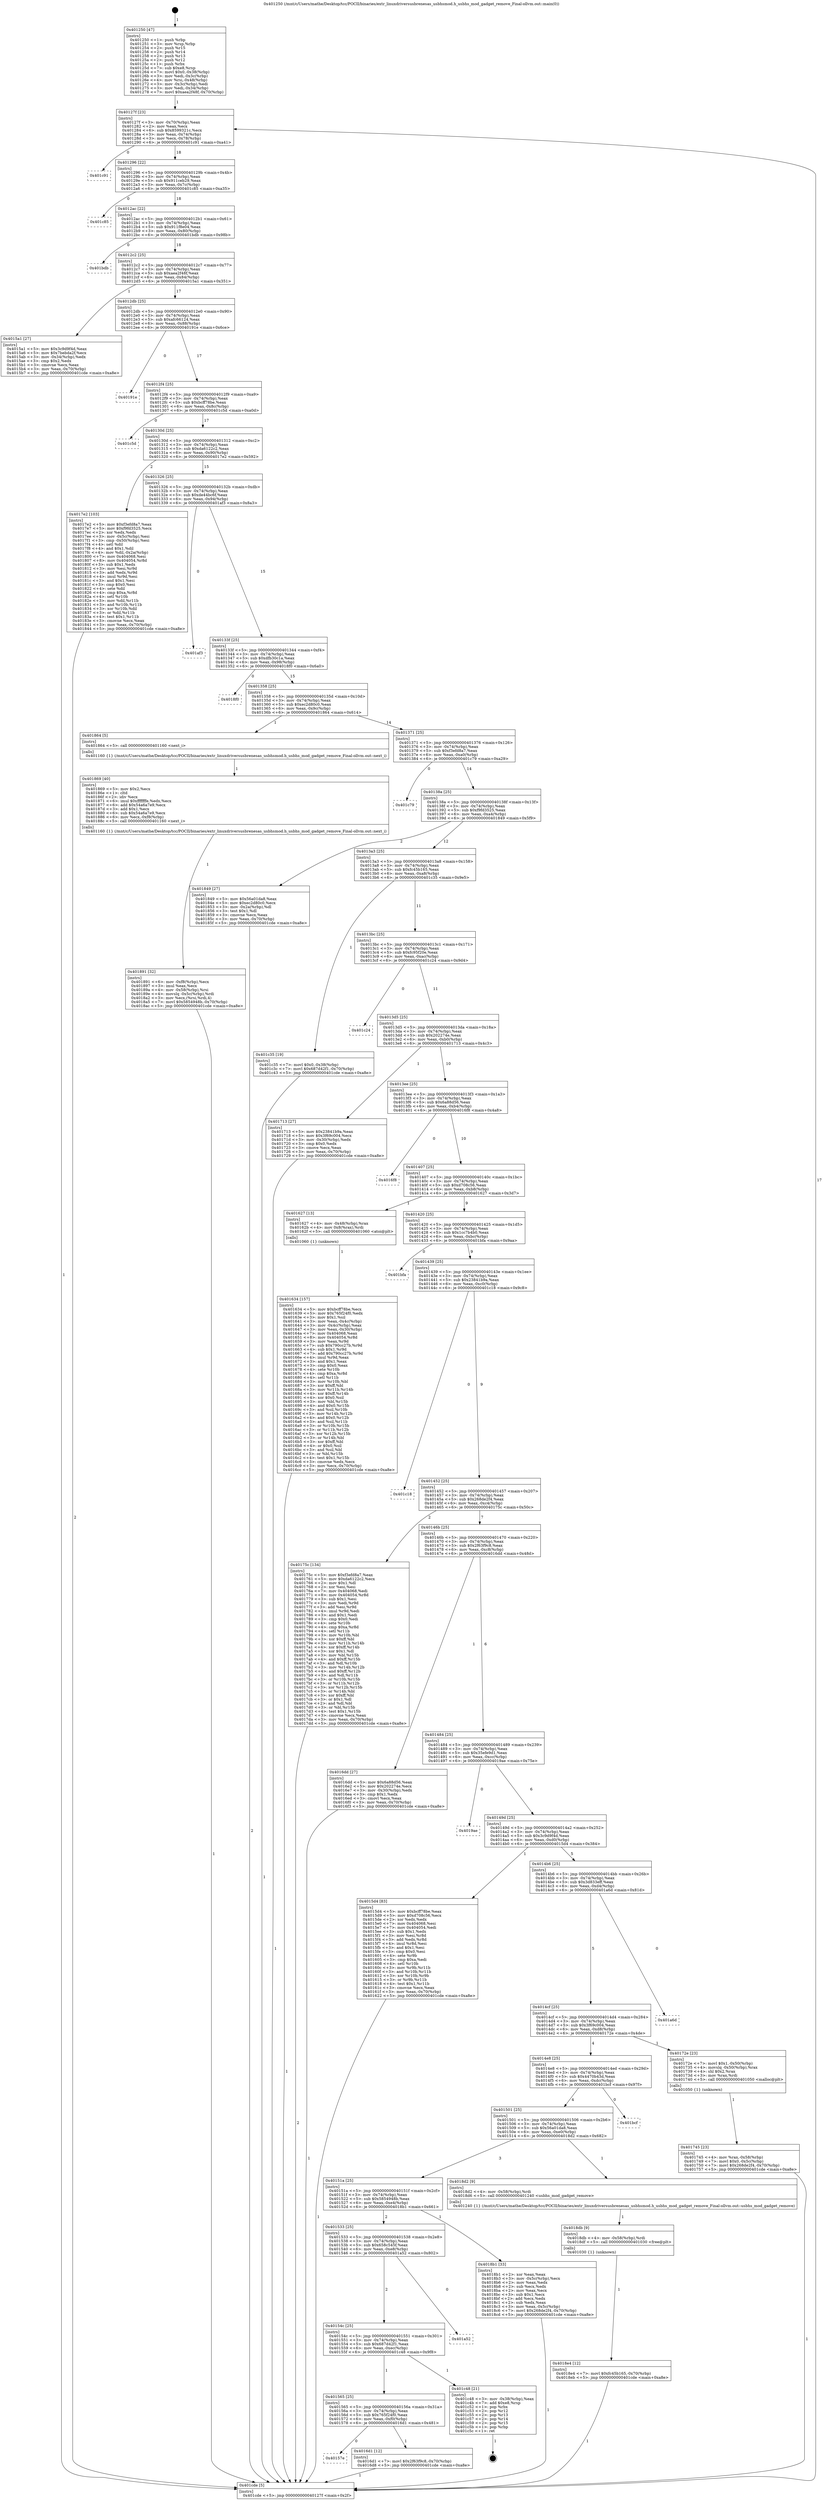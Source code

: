 digraph "0x401250" {
  label = "0x401250 (/mnt/c/Users/mathe/Desktop/tcc/POCII/binaries/extr_linuxdriversusbrenesas_usbhsmod.h_usbhs_mod_gadget_remove_Final-ollvm.out::main(0))"
  labelloc = "t"
  node[shape=record]

  Entry [label="",width=0.3,height=0.3,shape=circle,fillcolor=black,style=filled]
  "0x40127f" [label="{
     0x40127f [23]\l
     | [instrs]\l
     &nbsp;&nbsp;0x40127f \<+3\>: mov -0x70(%rbp),%eax\l
     &nbsp;&nbsp;0x401282 \<+2\>: mov %eax,%ecx\l
     &nbsp;&nbsp;0x401284 \<+6\>: sub $0x8599321c,%ecx\l
     &nbsp;&nbsp;0x40128a \<+3\>: mov %eax,-0x74(%rbp)\l
     &nbsp;&nbsp;0x40128d \<+3\>: mov %ecx,-0x78(%rbp)\l
     &nbsp;&nbsp;0x401290 \<+6\>: je 0000000000401c91 \<main+0xa41\>\l
  }"]
  "0x401c91" [label="{
     0x401c91\l
  }", style=dashed]
  "0x401296" [label="{
     0x401296 [22]\l
     | [instrs]\l
     &nbsp;&nbsp;0x401296 \<+5\>: jmp 000000000040129b \<main+0x4b\>\l
     &nbsp;&nbsp;0x40129b \<+3\>: mov -0x74(%rbp),%eax\l
     &nbsp;&nbsp;0x40129e \<+5\>: sub $0x911ceb29,%eax\l
     &nbsp;&nbsp;0x4012a3 \<+3\>: mov %eax,-0x7c(%rbp)\l
     &nbsp;&nbsp;0x4012a6 \<+6\>: je 0000000000401c85 \<main+0xa35\>\l
  }"]
  Exit [label="",width=0.3,height=0.3,shape=circle,fillcolor=black,style=filled,peripheries=2]
  "0x401c85" [label="{
     0x401c85\l
  }", style=dashed]
  "0x4012ac" [label="{
     0x4012ac [22]\l
     | [instrs]\l
     &nbsp;&nbsp;0x4012ac \<+5\>: jmp 00000000004012b1 \<main+0x61\>\l
     &nbsp;&nbsp;0x4012b1 \<+3\>: mov -0x74(%rbp),%eax\l
     &nbsp;&nbsp;0x4012b4 \<+5\>: sub $0x911f8e04,%eax\l
     &nbsp;&nbsp;0x4012b9 \<+3\>: mov %eax,-0x80(%rbp)\l
     &nbsp;&nbsp;0x4012bc \<+6\>: je 0000000000401bdb \<main+0x98b\>\l
  }"]
  "0x4018e4" [label="{
     0x4018e4 [12]\l
     | [instrs]\l
     &nbsp;&nbsp;0x4018e4 \<+7\>: movl $0xfc45b165,-0x70(%rbp)\l
     &nbsp;&nbsp;0x4018eb \<+5\>: jmp 0000000000401cde \<main+0xa8e\>\l
  }"]
  "0x401bdb" [label="{
     0x401bdb\l
  }", style=dashed]
  "0x4012c2" [label="{
     0x4012c2 [25]\l
     | [instrs]\l
     &nbsp;&nbsp;0x4012c2 \<+5\>: jmp 00000000004012c7 \<main+0x77\>\l
     &nbsp;&nbsp;0x4012c7 \<+3\>: mov -0x74(%rbp),%eax\l
     &nbsp;&nbsp;0x4012ca \<+5\>: sub $0xaea2f48f,%eax\l
     &nbsp;&nbsp;0x4012cf \<+6\>: mov %eax,-0x84(%rbp)\l
     &nbsp;&nbsp;0x4012d5 \<+6\>: je 00000000004015a1 \<main+0x351\>\l
  }"]
  "0x4018db" [label="{
     0x4018db [9]\l
     | [instrs]\l
     &nbsp;&nbsp;0x4018db \<+4\>: mov -0x58(%rbp),%rdi\l
     &nbsp;&nbsp;0x4018df \<+5\>: call 0000000000401030 \<free@plt\>\l
     | [calls]\l
     &nbsp;&nbsp;0x401030 \{1\} (unknown)\l
  }"]
  "0x4015a1" [label="{
     0x4015a1 [27]\l
     | [instrs]\l
     &nbsp;&nbsp;0x4015a1 \<+5\>: mov $0x3c9d9f4d,%eax\l
     &nbsp;&nbsp;0x4015a6 \<+5\>: mov $0x7bebda2f,%ecx\l
     &nbsp;&nbsp;0x4015ab \<+3\>: mov -0x34(%rbp),%edx\l
     &nbsp;&nbsp;0x4015ae \<+3\>: cmp $0x2,%edx\l
     &nbsp;&nbsp;0x4015b1 \<+3\>: cmovne %ecx,%eax\l
     &nbsp;&nbsp;0x4015b4 \<+3\>: mov %eax,-0x70(%rbp)\l
     &nbsp;&nbsp;0x4015b7 \<+5\>: jmp 0000000000401cde \<main+0xa8e\>\l
  }"]
  "0x4012db" [label="{
     0x4012db [25]\l
     | [instrs]\l
     &nbsp;&nbsp;0x4012db \<+5\>: jmp 00000000004012e0 \<main+0x90\>\l
     &nbsp;&nbsp;0x4012e0 \<+3\>: mov -0x74(%rbp),%eax\l
     &nbsp;&nbsp;0x4012e3 \<+5\>: sub $0xafc66124,%eax\l
     &nbsp;&nbsp;0x4012e8 \<+6\>: mov %eax,-0x88(%rbp)\l
     &nbsp;&nbsp;0x4012ee \<+6\>: je 000000000040191e \<main+0x6ce\>\l
  }"]
  "0x401cde" [label="{
     0x401cde [5]\l
     | [instrs]\l
     &nbsp;&nbsp;0x401cde \<+5\>: jmp 000000000040127f \<main+0x2f\>\l
  }"]
  "0x401250" [label="{
     0x401250 [47]\l
     | [instrs]\l
     &nbsp;&nbsp;0x401250 \<+1\>: push %rbp\l
     &nbsp;&nbsp;0x401251 \<+3\>: mov %rsp,%rbp\l
     &nbsp;&nbsp;0x401254 \<+2\>: push %r15\l
     &nbsp;&nbsp;0x401256 \<+2\>: push %r14\l
     &nbsp;&nbsp;0x401258 \<+2\>: push %r13\l
     &nbsp;&nbsp;0x40125a \<+2\>: push %r12\l
     &nbsp;&nbsp;0x40125c \<+1\>: push %rbx\l
     &nbsp;&nbsp;0x40125d \<+7\>: sub $0xe8,%rsp\l
     &nbsp;&nbsp;0x401264 \<+7\>: movl $0x0,-0x38(%rbp)\l
     &nbsp;&nbsp;0x40126b \<+3\>: mov %edi,-0x3c(%rbp)\l
     &nbsp;&nbsp;0x40126e \<+4\>: mov %rsi,-0x48(%rbp)\l
     &nbsp;&nbsp;0x401272 \<+3\>: mov -0x3c(%rbp),%edi\l
     &nbsp;&nbsp;0x401275 \<+3\>: mov %edi,-0x34(%rbp)\l
     &nbsp;&nbsp;0x401278 \<+7\>: movl $0xaea2f48f,-0x70(%rbp)\l
  }"]
  "0x401891" [label="{
     0x401891 [32]\l
     | [instrs]\l
     &nbsp;&nbsp;0x401891 \<+6\>: mov -0xf8(%rbp),%ecx\l
     &nbsp;&nbsp;0x401897 \<+3\>: imul %eax,%ecx\l
     &nbsp;&nbsp;0x40189a \<+4\>: mov -0x58(%rbp),%rsi\l
     &nbsp;&nbsp;0x40189e \<+4\>: movslq -0x5c(%rbp),%rdi\l
     &nbsp;&nbsp;0x4018a2 \<+3\>: mov %ecx,(%rsi,%rdi,4)\l
     &nbsp;&nbsp;0x4018a5 \<+7\>: movl $0x5854948b,-0x70(%rbp)\l
     &nbsp;&nbsp;0x4018ac \<+5\>: jmp 0000000000401cde \<main+0xa8e\>\l
  }"]
  "0x40191e" [label="{
     0x40191e\l
  }", style=dashed]
  "0x4012f4" [label="{
     0x4012f4 [25]\l
     | [instrs]\l
     &nbsp;&nbsp;0x4012f4 \<+5\>: jmp 00000000004012f9 \<main+0xa9\>\l
     &nbsp;&nbsp;0x4012f9 \<+3\>: mov -0x74(%rbp),%eax\l
     &nbsp;&nbsp;0x4012fc \<+5\>: sub $0xbcff78be,%eax\l
     &nbsp;&nbsp;0x401301 \<+6\>: mov %eax,-0x8c(%rbp)\l
     &nbsp;&nbsp;0x401307 \<+6\>: je 0000000000401c5d \<main+0xa0d\>\l
  }"]
  "0x401869" [label="{
     0x401869 [40]\l
     | [instrs]\l
     &nbsp;&nbsp;0x401869 \<+5\>: mov $0x2,%ecx\l
     &nbsp;&nbsp;0x40186e \<+1\>: cltd\l
     &nbsp;&nbsp;0x40186f \<+2\>: idiv %ecx\l
     &nbsp;&nbsp;0x401871 \<+6\>: imul $0xfffffffe,%edx,%ecx\l
     &nbsp;&nbsp;0x401877 \<+6\>: add $0x54a6a7e9,%ecx\l
     &nbsp;&nbsp;0x40187d \<+3\>: add $0x1,%ecx\l
     &nbsp;&nbsp;0x401880 \<+6\>: sub $0x54a6a7e9,%ecx\l
     &nbsp;&nbsp;0x401886 \<+6\>: mov %ecx,-0xf8(%rbp)\l
     &nbsp;&nbsp;0x40188c \<+5\>: call 0000000000401160 \<next_i\>\l
     | [calls]\l
     &nbsp;&nbsp;0x401160 \{1\} (/mnt/c/Users/mathe/Desktop/tcc/POCII/binaries/extr_linuxdriversusbrenesas_usbhsmod.h_usbhs_mod_gadget_remove_Final-ollvm.out::next_i)\l
  }"]
  "0x401c5d" [label="{
     0x401c5d\l
  }", style=dashed]
  "0x40130d" [label="{
     0x40130d [25]\l
     | [instrs]\l
     &nbsp;&nbsp;0x40130d \<+5\>: jmp 0000000000401312 \<main+0xc2\>\l
     &nbsp;&nbsp;0x401312 \<+3\>: mov -0x74(%rbp),%eax\l
     &nbsp;&nbsp;0x401315 \<+5\>: sub $0xda6122c2,%eax\l
     &nbsp;&nbsp;0x40131a \<+6\>: mov %eax,-0x90(%rbp)\l
     &nbsp;&nbsp;0x401320 \<+6\>: je 00000000004017e2 \<main+0x592\>\l
  }"]
  "0x401745" [label="{
     0x401745 [23]\l
     | [instrs]\l
     &nbsp;&nbsp;0x401745 \<+4\>: mov %rax,-0x58(%rbp)\l
     &nbsp;&nbsp;0x401749 \<+7\>: movl $0x0,-0x5c(%rbp)\l
     &nbsp;&nbsp;0x401750 \<+7\>: movl $0x268de2f4,-0x70(%rbp)\l
     &nbsp;&nbsp;0x401757 \<+5\>: jmp 0000000000401cde \<main+0xa8e\>\l
  }"]
  "0x4017e2" [label="{
     0x4017e2 [103]\l
     | [instrs]\l
     &nbsp;&nbsp;0x4017e2 \<+5\>: mov $0xf3efd8a7,%eax\l
     &nbsp;&nbsp;0x4017e7 \<+5\>: mov $0xf9fd3525,%ecx\l
     &nbsp;&nbsp;0x4017ec \<+2\>: xor %edx,%edx\l
     &nbsp;&nbsp;0x4017ee \<+3\>: mov -0x5c(%rbp),%esi\l
     &nbsp;&nbsp;0x4017f1 \<+3\>: cmp -0x50(%rbp),%esi\l
     &nbsp;&nbsp;0x4017f4 \<+4\>: setl %dil\l
     &nbsp;&nbsp;0x4017f8 \<+4\>: and $0x1,%dil\l
     &nbsp;&nbsp;0x4017fc \<+4\>: mov %dil,-0x2a(%rbp)\l
     &nbsp;&nbsp;0x401800 \<+7\>: mov 0x404068,%esi\l
     &nbsp;&nbsp;0x401807 \<+8\>: mov 0x404054,%r8d\l
     &nbsp;&nbsp;0x40180f \<+3\>: sub $0x1,%edx\l
     &nbsp;&nbsp;0x401812 \<+3\>: mov %esi,%r9d\l
     &nbsp;&nbsp;0x401815 \<+3\>: add %edx,%r9d\l
     &nbsp;&nbsp;0x401818 \<+4\>: imul %r9d,%esi\l
     &nbsp;&nbsp;0x40181c \<+3\>: and $0x1,%esi\l
     &nbsp;&nbsp;0x40181f \<+3\>: cmp $0x0,%esi\l
     &nbsp;&nbsp;0x401822 \<+4\>: sete %dil\l
     &nbsp;&nbsp;0x401826 \<+4\>: cmp $0xa,%r8d\l
     &nbsp;&nbsp;0x40182a \<+4\>: setl %r10b\l
     &nbsp;&nbsp;0x40182e \<+3\>: mov %dil,%r11b\l
     &nbsp;&nbsp;0x401831 \<+3\>: and %r10b,%r11b\l
     &nbsp;&nbsp;0x401834 \<+3\>: xor %r10b,%dil\l
     &nbsp;&nbsp;0x401837 \<+3\>: or %dil,%r11b\l
     &nbsp;&nbsp;0x40183a \<+4\>: test $0x1,%r11b\l
     &nbsp;&nbsp;0x40183e \<+3\>: cmovne %ecx,%eax\l
     &nbsp;&nbsp;0x401841 \<+3\>: mov %eax,-0x70(%rbp)\l
     &nbsp;&nbsp;0x401844 \<+5\>: jmp 0000000000401cde \<main+0xa8e\>\l
  }"]
  "0x401326" [label="{
     0x401326 [25]\l
     | [instrs]\l
     &nbsp;&nbsp;0x401326 \<+5\>: jmp 000000000040132b \<main+0xdb\>\l
     &nbsp;&nbsp;0x40132b \<+3\>: mov -0x74(%rbp),%eax\l
     &nbsp;&nbsp;0x40132e \<+5\>: sub $0xde44bc6f,%eax\l
     &nbsp;&nbsp;0x401333 \<+6\>: mov %eax,-0x94(%rbp)\l
     &nbsp;&nbsp;0x401339 \<+6\>: je 0000000000401af3 \<main+0x8a3\>\l
  }"]
  "0x40157e" [label="{
     0x40157e\l
  }", style=dashed]
  "0x401af3" [label="{
     0x401af3\l
  }", style=dashed]
  "0x40133f" [label="{
     0x40133f [25]\l
     | [instrs]\l
     &nbsp;&nbsp;0x40133f \<+5\>: jmp 0000000000401344 \<main+0xf4\>\l
     &nbsp;&nbsp;0x401344 \<+3\>: mov -0x74(%rbp),%eax\l
     &nbsp;&nbsp;0x401347 \<+5\>: sub $0xdfb30c1a,%eax\l
     &nbsp;&nbsp;0x40134c \<+6\>: mov %eax,-0x98(%rbp)\l
     &nbsp;&nbsp;0x401352 \<+6\>: je 00000000004018f0 \<main+0x6a0\>\l
  }"]
  "0x4016d1" [label="{
     0x4016d1 [12]\l
     | [instrs]\l
     &nbsp;&nbsp;0x4016d1 \<+7\>: movl $0x2f63f9c8,-0x70(%rbp)\l
     &nbsp;&nbsp;0x4016d8 \<+5\>: jmp 0000000000401cde \<main+0xa8e\>\l
  }"]
  "0x4018f0" [label="{
     0x4018f0\l
  }", style=dashed]
  "0x401358" [label="{
     0x401358 [25]\l
     | [instrs]\l
     &nbsp;&nbsp;0x401358 \<+5\>: jmp 000000000040135d \<main+0x10d\>\l
     &nbsp;&nbsp;0x40135d \<+3\>: mov -0x74(%rbp),%eax\l
     &nbsp;&nbsp;0x401360 \<+5\>: sub $0xec2d80c0,%eax\l
     &nbsp;&nbsp;0x401365 \<+6\>: mov %eax,-0x9c(%rbp)\l
     &nbsp;&nbsp;0x40136b \<+6\>: je 0000000000401864 \<main+0x614\>\l
  }"]
  "0x401565" [label="{
     0x401565 [25]\l
     | [instrs]\l
     &nbsp;&nbsp;0x401565 \<+5\>: jmp 000000000040156a \<main+0x31a\>\l
     &nbsp;&nbsp;0x40156a \<+3\>: mov -0x74(%rbp),%eax\l
     &nbsp;&nbsp;0x40156d \<+5\>: sub $0x765f24f0,%eax\l
     &nbsp;&nbsp;0x401572 \<+6\>: mov %eax,-0xf0(%rbp)\l
     &nbsp;&nbsp;0x401578 \<+6\>: je 00000000004016d1 \<main+0x481\>\l
  }"]
  "0x401864" [label="{
     0x401864 [5]\l
     | [instrs]\l
     &nbsp;&nbsp;0x401864 \<+5\>: call 0000000000401160 \<next_i\>\l
     | [calls]\l
     &nbsp;&nbsp;0x401160 \{1\} (/mnt/c/Users/mathe/Desktop/tcc/POCII/binaries/extr_linuxdriversusbrenesas_usbhsmod.h_usbhs_mod_gadget_remove_Final-ollvm.out::next_i)\l
  }"]
  "0x401371" [label="{
     0x401371 [25]\l
     | [instrs]\l
     &nbsp;&nbsp;0x401371 \<+5\>: jmp 0000000000401376 \<main+0x126\>\l
     &nbsp;&nbsp;0x401376 \<+3\>: mov -0x74(%rbp),%eax\l
     &nbsp;&nbsp;0x401379 \<+5\>: sub $0xf3efd8a7,%eax\l
     &nbsp;&nbsp;0x40137e \<+6\>: mov %eax,-0xa0(%rbp)\l
     &nbsp;&nbsp;0x401384 \<+6\>: je 0000000000401c79 \<main+0xa29\>\l
  }"]
  "0x401c48" [label="{
     0x401c48 [21]\l
     | [instrs]\l
     &nbsp;&nbsp;0x401c48 \<+3\>: mov -0x38(%rbp),%eax\l
     &nbsp;&nbsp;0x401c4b \<+7\>: add $0xe8,%rsp\l
     &nbsp;&nbsp;0x401c52 \<+1\>: pop %rbx\l
     &nbsp;&nbsp;0x401c53 \<+2\>: pop %r12\l
     &nbsp;&nbsp;0x401c55 \<+2\>: pop %r13\l
     &nbsp;&nbsp;0x401c57 \<+2\>: pop %r14\l
     &nbsp;&nbsp;0x401c59 \<+2\>: pop %r15\l
     &nbsp;&nbsp;0x401c5b \<+1\>: pop %rbp\l
     &nbsp;&nbsp;0x401c5c \<+1\>: ret\l
  }"]
  "0x401c79" [label="{
     0x401c79\l
  }", style=dashed]
  "0x40138a" [label="{
     0x40138a [25]\l
     | [instrs]\l
     &nbsp;&nbsp;0x40138a \<+5\>: jmp 000000000040138f \<main+0x13f\>\l
     &nbsp;&nbsp;0x40138f \<+3\>: mov -0x74(%rbp),%eax\l
     &nbsp;&nbsp;0x401392 \<+5\>: sub $0xf9fd3525,%eax\l
     &nbsp;&nbsp;0x401397 \<+6\>: mov %eax,-0xa4(%rbp)\l
     &nbsp;&nbsp;0x40139d \<+6\>: je 0000000000401849 \<main+0x5f9\>\l
  }"]
  "0x40154c" [label="{
     0x40154c [25]\l
     | [instrs]\l
     &nbsp;&nbsp;0x40154c \<+5\>: jmp 0000000000401551 \<main+0x301\>\l
     &nbsp;&nbsp;0x401551 \<+3\>: mov -0x74(%rbp),%eax\l
     &nbsp;&nbsp;0x401554 \<+5\>: sub $0x687d42f1,%eax\l
     &nbsp;&nbsp;0x401559 \<+6\>: mov %eax,-0xec(%rbp)\l
     &nbsp;&nbsp;0x40155f \<+6\>: je 0000000000401c48 \<main+0x9f8\>\l
  }"]
  "0x401849" [label="{
     0x401849 [27]\l
     | [instrs]\l
     &nbsp;&nbsp;0x401849 \<+5\>: mov $0x56a01da8,%eax\l
     &nbsp;&nbsp;0x40184e \<+5\>: mov $0xec2d80c0,%ecx\l
     &nbsp;&nbsp;0x401853 \<+3\>: mov -0x2a(%rbp),%dl\l
     &nbsp;&nbsp;0x401856 \<+3\>: test $0x1,%dl\l
     &nbsp;&nbsp;0x401859 \<+3\>: cmovne %ecx,%eax\l
     &nbsp;&nbsp;0x40185c \<+3\>: mov %eax,-0x70(%rbp)\l
     &nbsp;&nbsp;0x40185f \<+5\>: jmp 0000000000401cde \<main+0xa8e\>\l
  }"]
  "0x4013a3" [label="{
     0x4013a3 [25]\l
     | [instrs]\l
     &nbsp;&nbsp;0x4013a3 \<+5\>: jmp 00000000004013a8 \<main+0x158\>\l
     &nbsp;&nbsp;0x4013a8 \<+3\>: mov -0x74(%rbp),%eax\l
     &nbsp;&nbsp;0x4013ab \<+5\>: sub $0xfc45b165,%eax\l
     &nbsp;&nbsp;0x4013b0 \<+6\>: mov %eax,-0xa8(%rbp)\l
     &nbsp;&nbsp;0x4013b6 \<+6\>: je 0000000000401c35 \<main+0x9e5\>\l
  }"]
  "0x401a52" [label="{
     0x401a52\l
  }", style=dashed]
  "0x401c35" [label="{
     0x401c35 [19]\l
     | [instrs]\l
     &nbsp;&nbsp;0x401c35 \<+7\>: movl $0x0,-0x38(%rbp)\l
     &nbsp;&nbsp;0x401c3c \<+7\>: movl $0x687d42f1,-0x70(%rbp)\l
     &nbsp;&nbsp;0x401c43 \<+5\>: jmp 0000000000401cde \<main+0xa8e\>\l
  }"]
  "0x4013bc" [label="{
     0x4013bc [25]\l
     | [instrs]\l
     &nbsp;&nbsp;0x4013bc \<+5\>: jmp 00000000004013c1 \<main+0x171\>\l
     &nbsp;&nbsp;0x4013c1 \<+3\>: mov -0x74(%rbp),%eax\l
     &nbsp;&nbsp;0x4013c4 \<+5\>: sub $0xfc95f20e,%eax\l
     &nbsp;&nbsp;0x4013c9 \<+6\>: mov %eax,-0xac(%rbp)\l
     &nbsp;&nbsp;0x4013cf \<+6\>: je 0000000000401c24 \<main+0x9d4\>\l
  }"]
  "0x401533" [label="{
     0x401533 [25]\l
     | [instrs]\l
     &nbsp;&nbsp;0x401533 \<+5\>: jmp 0000000000401538 \<main+0x2e8\>\l
     &nbsp;&nbsp;0x401538 \<+3\>: mov -0x74(%rbp),%eax\l
     &nbsp;&nbsp;0x40153b \<+5\>: sub $0x658c545f,%eax\l
     &nbsp;&nbsp;0x401540 \<+6\>: mov %eax,-0xe8(%rbp)\l
     &nbsp;&nbsp;0x401546 \<+6\>: je 0000000000401a52 \<main+0x802\>\l
  }"]
  "0x401c24" [label="{
     0x401c24\l
  }", style=dashed]
  "0x4013d5" [label="{
     0x4013d5 [25]\l
     | [instrs]\l
     &nbsp;&nbsp;0x4013d5 \<+5\>: jmp 00000000004013da \<main+0x18a\>\l
     &nbsp;&nbsp;0x4013da \<+3\>: mov -0x74(%rbp),%eax\l
     &nbsp;&nbsp;0x4013dd \<+5\>: sub $0x202274e,%eax\l
     &nbsp;&nbsp;0x4013e2 \<+6\>: mov %eax,-0xb0(%rbp)\l
     &nbsp;&nbsp;0x4013e8 \<+6\>: je 0000000000401713 \<main+0x4c3\>\l
  }"]
  "0x4018b1" [label="{
     0x4018b1 [33]\l
     | [instrs]\l
     &nbsp;&nbsp;0x4018b1 \<+2\>: xor %eax,%eax\l
     &nbsp;&nbsp;0x4018b3 \<+3\>: mov -0x5c(%rbp),%ecx\l
     &nbsp;&nbsp;0x4018b6 \<+2\>: mov %eax,%edx\l
     &nbsp;&nbsp;0x4018b8 \<+2\>: sub %ecx,%edx\l
     &nbsp;&nbsp;0x4018ba \<+2\>: mov %eax,%ecx\l
     &nbsp;&nbsp;0x4018bc \<+3\>: sub $0x1,%ecx\l
     &nbsp;&nbsp;0x4018bf \<+2\>: add %ecx,%edx\l
     &nbsp;&nbsp;0x4018c1 \<+2\>: sub %edx,%eax\l
     &nbsp;&nbsp;0x4018c3 \<+3\>: mov %eax,-0x5c(%rbp)\l
     &nbsp;&nbsp;0x4018c6 \<+7\>: movl $0x268de2f4,-0x70(%rbp)\l
     &nbsp;&nbsp;0x4018cd \<+5\>: jmp 0000000000401cde \<main+0xa8e\>\l
  }"]
  "0x401713" [label="{
     0x401713 [27]\l
     | [instrs]\l
     &nbsp;&nbsp;0x401713 \<+5\>: mov $0x23841b9a,%eax\l
     &nbsp;&nbsp;0x401718 \<+5\>: mov $0x3f69c004,%ecx\l
     &nbsp;&nbsp;0x40171d \<+3\>: mov -0x30(%rbp),%edx\l
     &nbsp;&nbsp;0x401720 \<+3\>: cmp $0x0,%edx\l
     &nbsp;&nbsp;0x401723 \<+3\>: cmove %ecx,%eax\l
     &nbsp;&nbsp;0x401726 \<+3\>: mov %eax,-0x70(%rbp)\l
     &nbsp;&nbsp;0x401729 \<+5\>: jmp 0000000000401cde \<main+0xa8e\>\l
  }"]
  "0x4013ee" [label="{
     0x4013ee [25]\l
     | [instrs]\l
     &nbsp;&nbsp;0x4013ee \<+5\>: jmp 00000000004013f3 \<main+0x1a3\>\l
     &nbsp;&nbsp;0x4013f3 \<+3\>: mov -0x74(%rbp),%eax\l
     &nbsp;&nbsp;0x4013f6 \<+5\>: sub $0x6a88d56,%eax\l
     &nbsp;&nbsp;0x4013fb \<+6\>: mov %eax,-0xb4(%rbp)\l
     &nbsp;&nbsp;0x401401 \<+6\>: je 00000000004016f8 \<main+0x4a8\>\l
  }"]
  "0x40151a" [label="{
     0x40151a [25]\l
     | [instrs]\l
     &nbsp;&nbsp;0x40151a \<+5\>: jmp 000000000040151f \<main+0x2cf\>\l
     &nbsp;&nbsp;0x40151f \<+3\>: mov -0x74(%rbp),%eax\l
     &nbsp;&nbsp;0x401522 \<+5\>: sub $0x5854948b,%eax\l
     &nbsp;&nbsp;0x401527 \<+6\>: mov %eax,-0xe4(%rbp)\l
     &nbsp;&nbsp;0x40152d \<+6\>: je 00000000004018b1 \<main+0x661\>\l
  }"]
  "0x4016f8" [label="{
     0x4016f8\l
  }", style=dashed]
  "0x401407" [label="{
     0x401407 [25]\l
     | [instrs]\l
     &nbsp;&nbsp;0x401407 \<+5\>: jmp 000000000040140c \<main+0x1bc\>\l
     &nbsp;&nbsp;0x40140c \<+3\>: mov -0x74(%rbp),%eax\l
     &nbsp;&nbsp;0x40140f \<+5\>: sub $0xd708c56,%eax\l
     &nbsp;&nbsp;0x401414 \<+6\>: mov %eax,-0xb8(%rbp)\l
     &nbsp;&nbsp;0x40141a \<+6\>: je 0000000000401627 \<main+0x3d7\>\l
  }"]
  "0x4018d2" [label="{
     0x4018d2 [9]\l
     | [instrs]\l
     &nbsp;&nbsp;0x4018d2 \<+4\>: mov -0x58(%rbp),%rdi\l
     &nbsp;&nbsp;0x4018d6 \<+5\>: call 0000000000401240 \<usbhs_mod_gadget_remove\>\l
     | [calls]\l
     &nbsp;&nbsp;0x401240 \{1\} (/mnt/c/Users/mathe/Desktop/tcc/POCII/binaries/extr_linuxdriversusbrenesas_usbhsmod.h_usbhs_mod_gadget_remove_Final-ollvm.out::usbhs_mod_gadget_remove)\l
  }"]
  "0x401627" [label="{
     0x401627 [13]\l
     | [instrs]\l
     &nbsp;&nbsp;0x401627 \<+4\>: mov -0x48(%rbp),%rax\l
     &nbsp;&nbsp;0x40162b \<+4\>: mov 0x8(%rax),%rdi\l
     &nbsp;&nbsp;0x40162f \<+5\>: call 0000000000401060 \<atoi@plt\>\l
     | [calls]\l
     &nbsp;&nbsp;0x401060 \{1\} (unknown)\l
  }"]
  "0x401420" [label="{
     0x401420 [25]\l
     | [instrs]\l
     &nbsp;&nbsp;0x401420 \<+5\>: jmp 0000000000401425 \<main+0x1d5\>\l
     &nbsp;&nbsp;0x401425 \<+3\>: mov -0x74(%rbp),%eax\l
     &nbsp;&nbsp;0x401428 \<+5\>: sub $0x1cc7b4b0,%eax\l
     &nbsp;&nbsp;0x40142d \<+6\>: mov %eax,-0xbc(%rbp)\l
     &nbsp;&nbsp;0x401433 \<+6\>: je 0000000000401bfa \<main+0x9aa\>\l
  }"]
  "0x401501" [label="{
     0x401501 [25]\l
     | [instrs]\l
     &nbsp;&nbsp;0x401501 \<+5\>: jmp 0000000000401506 \<main+0x2b6\>\l
     &nbsp;&nbsp;0x401506 \<+3\>: mov -0x74(%rbp),%eax\l
     &nbsp;&nbsp;0x401509 \<+5\>: sub $0x56a01da8,%eax\l
     &nbsp;&nbsp;0x40150e \<+6\>: mov %eax,-0xe0(%rbp)\l
     &nbsp;&nbsp;0x401514 \<+6\>: je 00000000004018d2 \<main+0x682\>\l
  }"]
  "0x401bfa" [label="{
     0x401bfa\l
  }", style=dashed]
  "0x401439" [label="{
     0x401439 [25]\l
     | [instrs]\l
     &nbsp;&nbsp;0x401439 \<+5\>: jmp 000000000040143e \<main+0x1ee\>\l
     &nbsp;&nbsp;0x40143e \<+3\>: mov -0x74(%rbp),%eax\l
     &nbsp;&nbsp;0x401441 \<+5\>: sub $0x23841b9a,%eax\l
     &nbsp;&nbsp;0x401446 \<+6\>: mov %eax,-0xc0(%rbp)\l
     &nbsp;&nbsp;0x40144c \<+6\>: je 0000000000401c18 \<main+0x9c8\>\l
  }"]
  "0x401bcf" [label="{
     0x401bcf\l
  }", style=dashed]
  "0x401c18" [label="{
     0x401c18\l
  }", style=dashed]
  "0x401452" [label="{
     0x401452 [25]\l
     | [instrs]\l
     &nbsp;&nbsp;0x401452 \<+5\>: jmp 0000000000401457 \<main+0x207\>\l
     &nbsp;&nbsp;0x401457 \<+3\>: mov -0x74(%rbp),%eax\l
     &nbsp;&nbsp;0x40145a \<+5\>: sub $0x268de2f4,%eax\l
     &nbsp;&nbsp;0x40145f \<+6\>: mov %eax,-0xc4(%rbp)\l
     &nbsp;&nbsp;0x401465 \<+6\>: je 000000000040175c \<main+0x50c\>\l
  }"]
  "0x4014e8" [label="{
     0x4014e8 [25]\l
     | [instrs]\l
     &nbsp;&nbsp;0x4014e8 \<+5\>: jmp 00000000004014ed \<main+0x29d\>\l
     &nbsp;&nbsp;0x4014ed \<+3\>: mov -0x74(%rbp),%eax\l
     &nbsp;&nbsp;0x4014f0 \<+5\>: sub $0x4470b43d,%eax\l
     &nbsp;&nbsp;0x4014f5 \<+6\>: mov %eax,-0xdc(%rbp)\l
     &nbsp;&nbsp;0x4014fb \<+6\>: je 0000000000401bcf \<main+0x97f\>\l
  }"]
  "0x40175c" [label="{
     0x40175c [134]\l
     | [instrs]\l
     &nbsp;&nbsp;0x40175c \<+5\>: mov $0xf3efd8a7,%eax\l
     &nbsp;&nbsp;0x401761 \<+5\>: mov $0xda6122c2,%ecx\l
     &nbsp;&nbsp;0x401766 \<+2\>: mov $0x1,%dl\l
     &nbsp;&nbsp;0x401768 \<+2\>: xor %esi,%esi\l
     &nbsp;&nbsp;0x40176a \<+7\>: mov 0x404068,%edi\l
     &nbsp;&nbsp;0x401771 \<+8\>: mov 0x404054,%r8d\l
     &nbsp;&nbsp;0x401779 \<+3\>: sub $0x1,%esi\l
     &nbsp;&nbsp;0x40177c \<+3\>: mov %edi,%r9d\l
     &nbsp;&nbsp;0x40177f \<+3\>: add %esi,%r9d\l
     &nbsp;&nbsp;0x401782 \<+4\>: imul %r9d,%edi\l
     &nbsp;&nbsp;0x401786 \<+3\>: and $0x1,%edi\l
     &nbsp;&nbsp;0x401789 \<+3\>: cmp $0x0,%edi\l
     &nbsp;&nbsp;0x40178c \<+4\>: sete %r10b\l
     &nbsp;&nbsp;0x401790 \<+4\>: cmp $0xa,%r8d\l
     &nbsp;&nbsp;0x401794 \<+4\>: setl %r11b\l
     &nbsp;&nbsp;0x401798 \<+3\>: mov %r10b,%bl\l
     &nbsp;&nbsp;0x40179b \<+3\>: xor $0xff,%bl\l
     &nbsp;&nbsp;0x40179e \<+3\>: mov %r11b,%r14b\l
     &nbsp;&nbsp;0x4017a1 \<+4\>: xor $0xff,%r14b\l
     &nbsp;&nbsp;0x4017a5 \<+3\>: xor $0x1,%dl\l
     &nbsp;&nbsp;0x4017a8 \<+3\>: mov %bl,%r15b\l
     &nbsp;&nbsp;0x4017ab \<+4\>: and $0xff,%r15b\l
     &nbsp;&nbsp;0x4017af \<+3\>: and %dl,%r10b\l
     &nbsp;&nbsp;0x4017b2 \<+3\>: mov %r14b,%r12b\l
     &nbsp;&nbsp;0x4017b5 \<+4\>: and $0xff,%r12b\l
     &nbsp;&nbsp;0x4017b9 \<+3\>: and %dl,%r11b\l
     &nbsp;&nbsp;0x4017bc \<+3\>: or %r10b,%r15b\l
     &nbsp;&nbsp;0x4017bf \<+3\>: or %r11b,%r12b\l
     &nbsp;&nbsp;0x4017c2 \<+3\>: xor %r12b,%r15b\l
     &nbsp;&nbsp;0x4017c5 \<+3\>: or %r14b,%bl\l
     &nbsp;&nbsp;0x4017c8 \<+3\>: xor $0xff,%bl\l
     &nbsp;&nbsp;0x4017cb \<+3\>: or $0x1,%dl\l
     &nbsp;&nbsp;0x4017ce \<+2\>: and %dl,%bl\l
     &nbsp;&nbsp;0x4017d0 \<+3\>: or %bl,%r15b\l
     &nbsp;&nbsp;0x4017d3 \<+4\>: test $0x1,%r15b\l
     &nbsp;&nbsp;0x4017d7 \<+3\>: cmovne %ecx,%eax\l
     &nbsp;&nbsp;0x4017da \<+3\>: mov %eax,-0x70(%rbp)\l
     &nbsp;&nbsp;0x4017dd \<+5\>: jmp 0000000000401cde \<main+0xa8e\>\l
  }"]
  "0x40146b" [label="{
     0x40146b [25]\l
     | [instrs]\l
     &nbsp;&nbsp;0x40146b \<+5\>: jmp 0000000000401470 \<main+0x220\>\l
     &nbsp;&nbsp;0x401470 \<+3\>: mov -0x74(%rbp),%eax\l
     &nbsp;&nbsp;0x401473 \<+5\>: sub $0x2f63f9c8,%eax\l
     &nbsp;&nbsp;0x401478 \<+6\>: mov %eax,-0xc8(%rbp)\l
     &nbsp;&nbsp;0x40147e \<+6\>: je 00000000004016dd \<main+0x48d\>\l
  }"]
  "0x40172e" [label="{
     0x40172e [23]\l
     | [instrs]\l
     &nbsp;&nbsp;0x40172e \<+7\>: movl $0x1,-0x50(%rbp)\l
     &nbsp;&nbsp;0x401735 \<+4\>: movslq -0x50(%rbp),%rax\l
     &nbsp;&nbsp;0x401739 \<+4\>: shl $0x2,%rax\l
     &nbsp;&nbsp;0x40173d \<+3\>: mov %rax,%rdi\l
     &nbsp;&nbsp;0x401740 \<+5\>: call 0000000000401050 \<malloc@plt\>\l
     | [calls]\l
     &nbsp;&nbsp;0x401050 \{1\} (unknown)\l
  }"]
  "0x4016dd" [label="{
     0x4016dd [27]\l
     | [instrs]\l
     &nbsp;&nbsp;0x4016dd \<+5\>: mov $0x6a88d56,%eax\l
     &nbsp;&nbsp;0x4016e2 \<+5\>: mov $0x202274e,%ecx\l
     &nbsp;&nbsp;0x4016e7 \<+3\>: mov -0x30(%rbp),%edx\l
     &nbsp;&nbsp;0x4016ea \<+3\>: cmp $0x1,%edx\l
     &nbsp;&nbsp;0x4016ed \<+3\>: cmovl %ecx,%eax\l
     &nbsp;&nbsp;0x4016f0 \<+3\>: mov %eax,-0x70(%rbp)\l
     &nbsp;&nbsp;0x4016f3 \<+5\>: jmp 0000000000401cde \<main+0xa8e\>\l
  }"]
  "0x401484" [label="{
     0x401484 [25]\l
     | [instrs]\l
     &nbsp;&nbsp;0x401484 \<+5\>: jmp 0000000000401489 \<main+0x239\>\l
     &nbsp;&nbsp;0x401489 \<+3\>: mov -0x74(%rbp),%eax\l
     &nbsp;&nbsp;0x40148c \<+5\>: sub $0x35efe9d1,%eax\l
     &nbsp;&nbsp;0x401491 \<+6\>: mov %eax,-0xcc(%rbp)\l
     &nbsp;&nbsp;0x401497 \<+6\>: je 00000000004019ae \<main+0x75e\>\l
  }"]
  "0x4014cf" [label="{
     0x4014cf [25]\l
     | [instrs]\l
     &nbsp;&nbsp;0x4014cf \<+5\>: jmp 00000000004014d4 \<main+0x284\>\l
     &nbsp;&nbsp;0x4014d4 \<+3\>: mov -0x74(%rbp),%eax\l
     &nbsp;&nbsp;0x4014d7 \<+5\>: sub $0x3f69c004,%eax\l
     &nbsp;&nbsp;0x4014dc \<+6\>: mov %eax,-0xd8(%rbp)\l
     &nbsp;&nbsp;0x4014e2 \<+6\>: je 000000000040172e \<main+0x4de\>\l
  }"]
  "0x4019ae" [label="{
     0x4019ae\l
  }", style=dashed]
  "0x40149d" [label="{
     0x40149d [25]\l
     | [instrs]\l
     &nbsp;&nbsp;0x40149d \<+5\>: jmp 00000000004014a2 \<main+0x252\>\l
     &nbsp;&nbsp;0x4014a2 \<+3\>: mov -0x74(%rbp),%eax\l
     &nbsp;&nbsp;0x4014a5 \<+5\>: sub $0x3c9d9f4d,%eax\l
     &nbsp;&nbsp;0x4014aa \<+6\>: mov %eax,-0xd0(%rbp)\l
     &nbsp;&nbsp;0x4014b0 \<+6\>: je 00000000004015d4 \<main+0x384\>\l
  }"]
  "0x401a6d" [label="{
     0x401a6d\l
  }", style=dashed]
  "0x4015d4" [label="{
     0x4015d4 [83]\l
     | [instrs]\l
     &nbsp;&nbsp;0x4015d4 \<+5\>: mov $0xbcff78be,%eax\l
     &nbsp;&nbsp;0x4015d9 \<+5\>: mov $0xd708c56,%ecx\l
     &nbsp;&nbsp;0x4015de \<+2\>: xor %edx,%edx\l
     &nbsp;&nbsp;0x4015e0 \<+7\>: mov 0x404068,%esi\l
     &nbsp;&nbsp;0x4015e7 \<+7\>: mov 0x404054,%edi\l
     &nbsp;&nbsp;0x4015ee \<+3\>: sub $0x1,%edx\l
     &nbsp;&nbsp;0x4015f1 \<+3\>: mov %esi,%r8d\l
     &nbsp;&nbsp;0x4015f4 \<+3\>: add %edx,%r8d\l
     &nbsp;&nbsp;0x4015f7 \<+4\>: imul %r8d,%esi\l
     &nbsp;&nbsp;0x4015fb \<+3\>: and $0x1,%esi\l
     &nbsp;&nbsp;0x4015fe \<+3\>: cmp $0x0,%esi\l
     &nbsp;&nbsp;0x401601 \<+4\>: sete %r9b\l
     &nbsp;&nbsp;0x401605 \<+3\>: cmp $0xa,%edi\l
     &nbsp;&nbsp;0x401608 \<+4\>: setl %r10b\l
     &nbsp;&nbsp;0x40160c \<+3\>: mov %r9b,%r11b\l
     &nbsp;&nbsp;0x40160f \<+3\>: and %r10b,%r11b\l
     &nbsp;&nbsp;0x401612 \<+3\>: xor %r10b,%r9b\l
     &nbsp;&nbsp;0x401615 \<+3\>: or %r9b,%r11b\l
     &nbsp;&nbsp;0x401618 \<+4\>: test $0x1,%r11b\l
     &nbsp;&nbsp;0x40161c \<+3\>: cmovne %ecx,%eax\l
     &nbsp;&nbsp;0x40161f \<+3\>: mov %eax,-0x70(%rbp)\l
     &nbsp;&nbsp;0x401622 \<+5\>: jmp 0000000000401cde \<main+0xa8e\>\l
  }"]
  "0x4014b6" [label="{
     0x4014b6 [25]\l
     | [instrs]\l
     &nbsp;&nbsp;0x4014b6 \<+5\>: jmp 00000000004014bb \<main+0x26b\>\l
     &nbsp;&nbsp;0x4014bb \<+3\>: mov -0x74(%rbp),%eax\l
     &nbsp;&nbsp;0x4014be \<+5\>: sub $0x3d833eff,%eax\l
     &nbsp;&nbsp;0x4014c3 \<+6\>: mov %eax,-0xd4(%rbp)\l
     &nbsp;&nbsp;0x4014c9 \<+6\>: je 0000000000401a6d \<main+0x81d\>\l
  }"]
  "0x401634" [label="{
     0x401634 [157]\l
     | [instrs]\l
     &nbsp;&nbsp;0x401634 \<+5\>: mov $0xbcff78be,%ecx\l
     &nbsp;&nbsp;0x401639 \<+5\>: mov $0x765f24f0,%edx\l
     &nbsp;&nbsp;0x40163e \<+3\>: mov $0x1,%sil\l
     &nbsp;&nbsp;0x401641 \<+3\>: mov %eax,-0x4c(%rbp)\l
     &nbsp;&nbsp;0x401644 \<+3\>: mov -0x4c(%rbp),%eax\l
     &nbsp;&nbsp;0x401647 \<+3\>: mov %eax,-0x30(%rbp)\l
     &nbsp;&nbsp;0x40164a \<+7\>: mov 0x404068,%eax\l
     &nbsp;&nbsp;0x401651 \<+8\>: mov 0x404054,%r8d\l
     &nbsp;&nbsp;0x401659 \<+3\>: mov %eax,%r9d\l
     &nbsp;&nbsp;0x40165c \<+7\>: sub $0x790cc27b,%r9d\l
     &nbsp;&nbsp;0x401663 \<+4\>: sub $0x1,%r9d\l
     &nbsp;&nbsp;0x401667 \<+7\>: add $0x790cc27b,%r9d\l
     &nbsp;&nbsp;0x40166e \<+4\>: imul %r9d,%eax\l
     &nbsp;&nbsp;0x401672 \<+3\>: and $0x1,%eax\l
     &nbsp;&nbsp;0x401675 \<+3\>: cmp $0x0,%eax\l
     &nbsp;&nbsp;0x401678 \<+4\>: sete %r10b\l
     &nbsp;&nbsp;0x40167c \<+4\>: cmp $0xa,%r8d\l
     &nbsp;&nbsp;0x401680 \<+4\>: setl %r11b\l
     &nbsp;&nbsp;0x401684 \<+3\>: mov %r10b,%bl\l
     &nbsp;&nbsp;0x401687 \<+3\>: xor $0xff,%bl\l
     &nbsp;&nbsp;0x40168a \<+3\>: mov %r11b,%r14b\l
     &nbsp;&nbsp;0x40168d \<+4\>: xor $0xff,%r14b\l
     &nbsp;&nbsp;0x401691 \<+4\>: xor $0x0,%sil\l
     &nbsp;&nbsp;0x401695 \<+3\>: mov %bl,%r15b\l
     &nbsp;&nbsp;0x401698 \<+4\>: and $0x0,%r15b\l
     &nbsp;&nbsp;0x40169c \<+3\>: and %sil,%r10b\l
     &nbsp;&nbsp;0x40169f \<+3\>: mov %r14b,%r12b\l
     &nbsp;&nbsp;0x4016a2 \<+4\>: and $0x0,%r12b\l
     &nbsp;&nbsp;0x4016a6 \<+3\>: and %sil,%r11b\l
     &nbsp;&nbsp;0x4016a9 \<+3\>: or %r10b,%r15b\l
     &nbsp;&nbsp;0x4016ac \<+3\>: or %r11b,%r12b\l
     &nbsp;&nbsp;0x4016af \<+3\>: xor %r12b,%r15b\l
     &nbsp;&nbsp;0x4016b2 \<+3\>: or %r14b,%bl\l
     &nbsp;&nbsp;0x4016b5 \<+3\>: xor $0xff,%bl\l
     &nbsp;&nbsp;0x4016b8 \<+4\>: or $0x0,%sil\l
     &nbsp;&nbsp;0x4016bc \<+3\>: and %sil,%bl\l
     &nbsp;&nbsp;0x4016bf \<+3\>: or %bl,%r15b\l
     &nbsp;&nbsp;0x4016c2 \<+4\>: test $0x1,%r15b\l
     &nbsp;&nbsp;0x4016c6 \<+3\>: cmovne %edx,%ecx\l
     &nbsp;&nbsp;0x4016c9 \<+3\>: mov %ecx,-0x70(%rbp)\l
     &nbsp;&nbsp;0x4016cc \<+5\>: jmp 0000000000401cde \<main+0xa8e\>\l
  }"]
  Entry -> "0x401250" [label=" 1"]
  "0x40127f" -> "0x401c91" [label=" 0"]
  "0x40127f" -> "0x401296" [label=" 18"]
  "0x401c48" -> Exit [label=" 1"]
  "0x401296" -> "0x401c85" [label=" 0"]
  "0x401296" -> "0x4012ac" [label=" 18"]
  "0x401c35" -> "0x401cde" [label=" 1"]
  "0x4012ac" -> "0x401bdb" [label=" 0"]
  "0x4012ac" -> "0x4012c2" [label=" 18"]
  "0x4018e4" -> "0x401cde" [label=" 1"]
  "0x4012c2" -> "0x4015a1" [label=" 1"]
  "0x4012c2" -> "0x4012db" [label=" 17"]
  "0x4015a1" -> "0x401cde" [label=" 1"]
  "0x401250" -> "0x40127f" [label=" 1"]
  "0x401cde" -> "0x40127f" [label=" 17"]
  "0x4018db" -> "0x4018e4" [label=" 1"]
  "0x4012db" -> "0x40191e" [label=" 0"]
  "0x4012db" -> "0x4012f4" [label=" 17"]
  "0x4018d2" -> "0x4018db" [label=" 1"]
  "0x4012f4" -> "0x401c5d" [label=" 0"]
  "0x4012f4" -> "0x40130d" [label=" 17"]
  "0x4018b1" -> "0x401cde" [label=" 1"]
  "0x40130d" -> "0x4017e2" [label=" 2"]
  "0x40130d" -> "0x401326" [label=" 15"]
  "0x401891" -> "0x401cde" [label=" 1"]
  "0x401326" -> "0x401af3" [label=" 0"]
  "0x401326" -> "0x40133f" [label=" 15"]
  "0x401869" -> "0x401891" [label=" 1"]
  "0x40133f" -> "0x4018f0" [label=" 0"]
  "0x40133f" -> "0x401358" [label=" 15"]
  "0x401864" -> "0x401869" [label=" 1"]
  "0x401358" -> "0x401864" [label=" 1"]
  "0x401358" -> "0x401371" [label=" 14"]
  "0x4017e2" -> "0x401cde" [label=" 2"]
  "0x401371" -> "0x401c79" [label=" 0"]
  "0x401371" -> "0x40138a" [label=" 14"]
  "0x40175c" -> "0x401cde" [label=" 2"]
  "0x40138a" -> "0x401849" [label=" 2"]
  "0x40138a" -> "0x4013a3" [label=" 12"]
  "0x40172e" -> "0x401745" [label=" 1"]
  "0x4013a3" -> "0x401c35" [label=" 1"]
  "0x4013a3" -> "0x4013bc" [label=" 11"]
  "0x401713" -> "0x401cde" [label=" 1"]
  "0x4013bc" -> "0x401c24" [label=" 0"]
  "0x4013bc" -> "0x4013d5" [label=" 11"]
  "0x4016d1" -> "0x401cde" [label=" 1"]
  "0x4013d5" -> "0x401713" [label=" 1"]
  "0x4013d5" -> "0x4013ee" [label=" 10"]
  "0x401565" -> "0x40157e" [label=" 0"]
  "0x4013ee" -> "0x4016f8" [label=" 0"]
  "0x4013ee" -> "0x401407" [label=" 10"]
  "0x401849" -> "0x401cde" [label=" 2"]
  "0x401407" -> "0x401627" [label=" 1"]
  "0x401407" -> "0x401420" [label=" 9"]
  "0x40154c" -> "0x401565" [label=" 1"]
  "0x401420" -> "0x401bfa" [label=" 0"]
  "0x401420" -> "0x401439" [label=" 9"]
  "0x401745" -> "0x401cde" [label=" 1"]
  "0x401439" -> "0x401c18" [label=" 0"]
  "0x401439" -> "0x401452" [label=" 9"]
  "0x401533" -> "0x40154c" [label=" 2"]
  "0x401452" -> "0x40175c" [label=" 2"]
  "0x401452" -> "0x40146b" [label=" 7"]
  "0x4016dd" -> "0x401cde" [label=" 1"]
  "0x40146b" -> "0x4016dd" [label=" 1"]
  "0x40146b" -> "0x401484" [label=" 6"]
  "0x40151a" -> "0x401533" [label=" 2"]
  "0x401484" -> "0x4019ae" [label=" 0"]
  "0x401484" -> "0x40149d" [label=" 6"]
  "0x401565" -> "0x4016d1" [label=" 1"]
  "0x40149d" -> "0x4015d4" [label=" 1"]
  "0x40149d" -> "0x4014b6" [label=" 5"]
  "0x4015d4" -> "0x401cde" [label=" 1"]
  "0x401627" -> "0x401634" [label=" 1"]
  "0x401634" -> "0x401cde" [label=" 1"]
  "0x401501" -> "0x40151a" [label=" 3"]
  "0x4014b6" -> "0x401a6d" [label=" 0"]
  "0x4014b6" -> "0x4014cf" [label=" 5"]
  "0x40151a" -> "0x4018b1" [label=" 1"]
  "0x4014cf" -> "0x40172e" [label=" 1"]
  "0x4014cf" -> "0x4014e8" [label=" 4"]
  "0x401533" -> "0x401a52" [label=" 0"]
  "0x4014e8" -> "0x401bcf" [label=" 0"]
  "0x4014e8" -> "0x401501" [label=" 4"]
  "0x40154c" -> "0x401c48" [label=" 1"]
  "0x401501" -> "0x4018d2" [label=" 1"]
}
